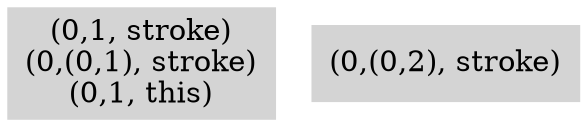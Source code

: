 digraph { 
3415 [shape=box,style=filled,color=".0 .0 .83",label="(0,1, stroke)\n(0,(0,1), stroke)\n(0,1, this)"];
3416 [shape=box,style=filled,color=".0 .0 .83",label="(0,(0,2), stroke)"];
}